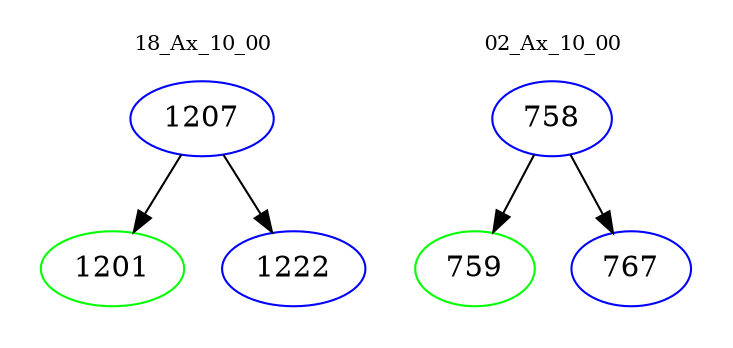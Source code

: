 digraph{
subgraph cluster_0 {
color = white
label = "18_Ax_10_00";
fontsize=10;
T0_1207 [label="1207", color="blue"]
T0_1207 -> T0_1201 [color="black"]
T0_1201 [label="1201", color="green"]
T0_1207 -> T0_1222 [color="black"]
T0_1222 [label="1222", color="blue"]
}
subgraph cluster_1 {
color = white
label = "02_Ax_10_00";
fontsize=10;
T1_758 [label="758", color="blue"]
T1_758 -> T1_759 [color="black"]
T1_759 [label="759", color="green"]
T1_758 -> T1_767 [color="black"]
T1_767 [label="767", color="blue"]
}
}

